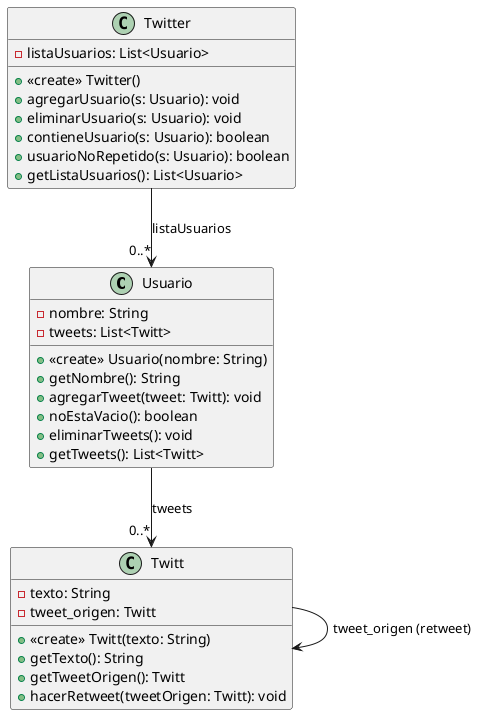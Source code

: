 @startuml
class Usuario {
  - nombre: String
  - tweets: List<Twitt>
  + <<create>> Usuario(nombre: String)
  + getNombre(): String
  + agregarTweet(tweet: Twitt): void
  + noEstaVacio(): boolean
  + eliminarTweets(): void
  + getTweets(): List<Twitt>
}

class Twitt {
  - texto: String
  - tweet_origen: Twitt
  + <<create>> Twitt(texto: String)
  + getTexto(): String
  + getTweetOrigen(): Twitt
  + hacerRetweet(tweetOrigen: Twitt): void
}

class Twitter {
  - listaUsuarios: List<Usuario>
  + <<create>> Twitter()
  + agregarUsuario(s: Usuario): void
  + eliminarUsuario(s: Usuario): void
  + contieneUsuario(s: Usuario): boolean
  + usuarioNoRepetido(s: Usuario): boolean
  + getListaUsuarios(): List<Usuario>
}

Usuario --> "0..*" Twitt : tweets
Twitter --> "0..*" Usuario: listaUsuarios
Twitt --> Twitt : tweet_origen (retweet)
@enduml
